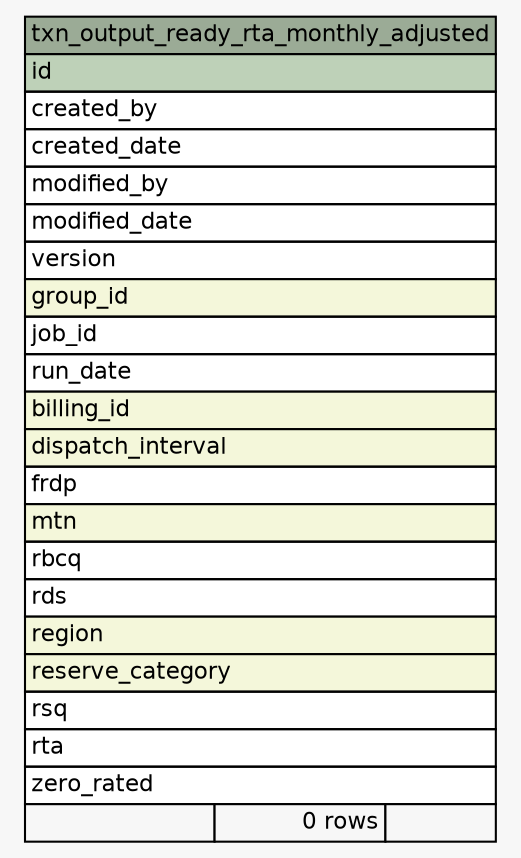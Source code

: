 // dot 2.36.0 on Mac OS X 10.12.5
// SchemaSpy rev 590
digraph "txn_output_ready_rta_monthly_adjusted" {
  graph [
    rankdir="RL"
    bgcolor="#f7f7f7"
    nodesep="0.18"
    ranksep="0.46"
    fontname="Helvetica"
    fontsize="11"
  ];
  node [
    fontname="Helvetica"
    fontsize="11"
    shape="plaintext"
  ];
  edge [
    arrowsize="0.8"
  ];
  "txn_output_ready_rta_monthly_adjusted" [
    label=<
    <TABLE BORDER="0" CELLBORDER="1" CELLSPACING="0" BGCOLOR="#ffffff">
      <TR><TD COLSPAN="3" BGCOLOR="#9bab96" ALIGN="CENTER">txn_output_ready_rta_monthly_adjusted</TD></TR>
      <TR><TD PORT="id" COLSPAN="3" BGCOLOR="#bed1b8" ALIGN="LEFT">id</TD></TR>
      <TR><TD PORT="created_by" COLSPAN="3" ALIGN="LEFT">created_by</TD></TR>
      <TR><TD PORT="created_date" COLSPAN="3" ALIGN="LEFT">created_date</TD></TR>
      <TR><TD PORT="modified_by" COLSPAN="3" ALIGN="LEFT">modified_by</TD></TR>
      <TR><TD PORT="modified_date" COLSPAN="3" ALIGN="LEFT">modified_date</TD></TR>
      <TR><TD PORT="version" COLSPAN="3" ALIGN="LEFT">version</TD></TR>
      <TR><TD PORT="group_id" COLSPAN="3" BGCOLOR="#f4f7da" ALIGN="LEFT">group_id</TD></TR>
      <TR><TD PORT="job_id" COLSPAN="3" ALIGN="LEFT">job_id</TD></TR>
      <TR><TD PORT="run_date" COLSPAN="3" ALIGN="LEFT">run_date</TD></TR>
      <TR><TD PORT="billing_id" COLSPAN="3" BGCOLOR="#f4f7da" ALIGN="LEFT">billing_id</TD></TR>
      <TR><TD PORT="dispatch_interval" COLSPAN="3" BGCOLOR="#f4f7da" ALIGN="LEFT">dispatch_interval</TD></TR>
      <TR><TD PORT="frdp" COLSPAN="3" ALIGN="LEFT">frdp</TD></TR>
      <TR><TD PORT="mtn" COLSPAN="3" BGCOLOR="#f4f7da" ALIGN="LEFT">mtn</TD></TR>
      <TR><TD PORT="rbcq" COLSPAN="3" ALIGN="LEFT">rbcq</TD></TR>
      <TR><TD PORT="rds" COLSPAN="3" ALIGN="LEFT">rds</TD></TR>
      <TR><TD PORT="region" COLSPAN="3" BGCOLOR="#f4f7da" ALIGN="LEFT">region</TD></TR>
      <TR><TD PORT="reserve_category" COLSPAN="3" BGCOLOR="#f4f7da" ALIGN="LEFT">reserve_category</TD></TR>
      <TR><TD PORT="rsq" COLSPAN="3" ALIGN="LEFT">rsq</TD></TR>
      <TR><TD PORT="rta" COLSPAN="3" ALIGN="LEFT">rta</TD></TR>
      <TR><TD PORT="zero_rated" COLSPAN="3" ALIGN="LEFT">zero_rated</TD></TR>
      <TR><TD ALIGN="LEFT" BGCOLOR="#f7f7f7">  </TD><TD ALIGN="RIGHT" BGCOLOR="#f7f7f7">0 rows</TD><TD ALIGN="RIGHT" BGCOLOR="#f7f7f7">  </TD></TR>
    </TABLE>>
    URL="tables/txn_output_ready_rta_monthly_adjusted.html"
    tooltip="txn_output_ready_rta_monthly_adjusted"
  ];
}
